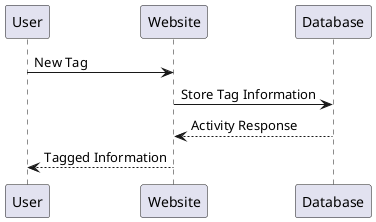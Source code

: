 @startuml
User -> Website: New Tag
Website -> Database: Store Tag Information
Database --> Website: Activity Response
User <-- Website: Tagged Information
@enduml
